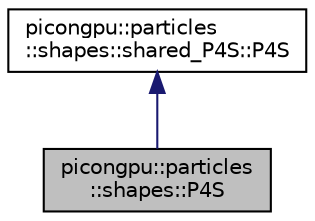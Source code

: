 digraph "picongpu::particles::shapes::P4S"
{
 // LATEX_PDF_SIZE
  edge [fontname="Helvetica",fontsize="10",labelfontname="Helvetica",labelfontsize="10"];
  node [fontname="Helvetica",fontsize="10",shape=record];
  Node1 [label="picongpu::particles\l::shapes::P4S",height=0.2,width=0.4,color="black", fillcolor="grey75", style="filled", fontcolor="black",tooltip="particle assignment shape piecewise biquadratic spline"];
  Node2 -> Node1 [dir="back",color="midnightblue",fontsize="10",style="solid",fontname="Helvetica"];
  Node2 [label="picongpu::particles\l::shapes::shared_P4S::P4S",height=0.2,width=0.4,color="black", fillcolor="white", style="filled",URL="$structpicongpu_1_1particles_1_1shapes_1_1shared___p4_s_1_1_p4_s.html",tooltip=" "];
}
